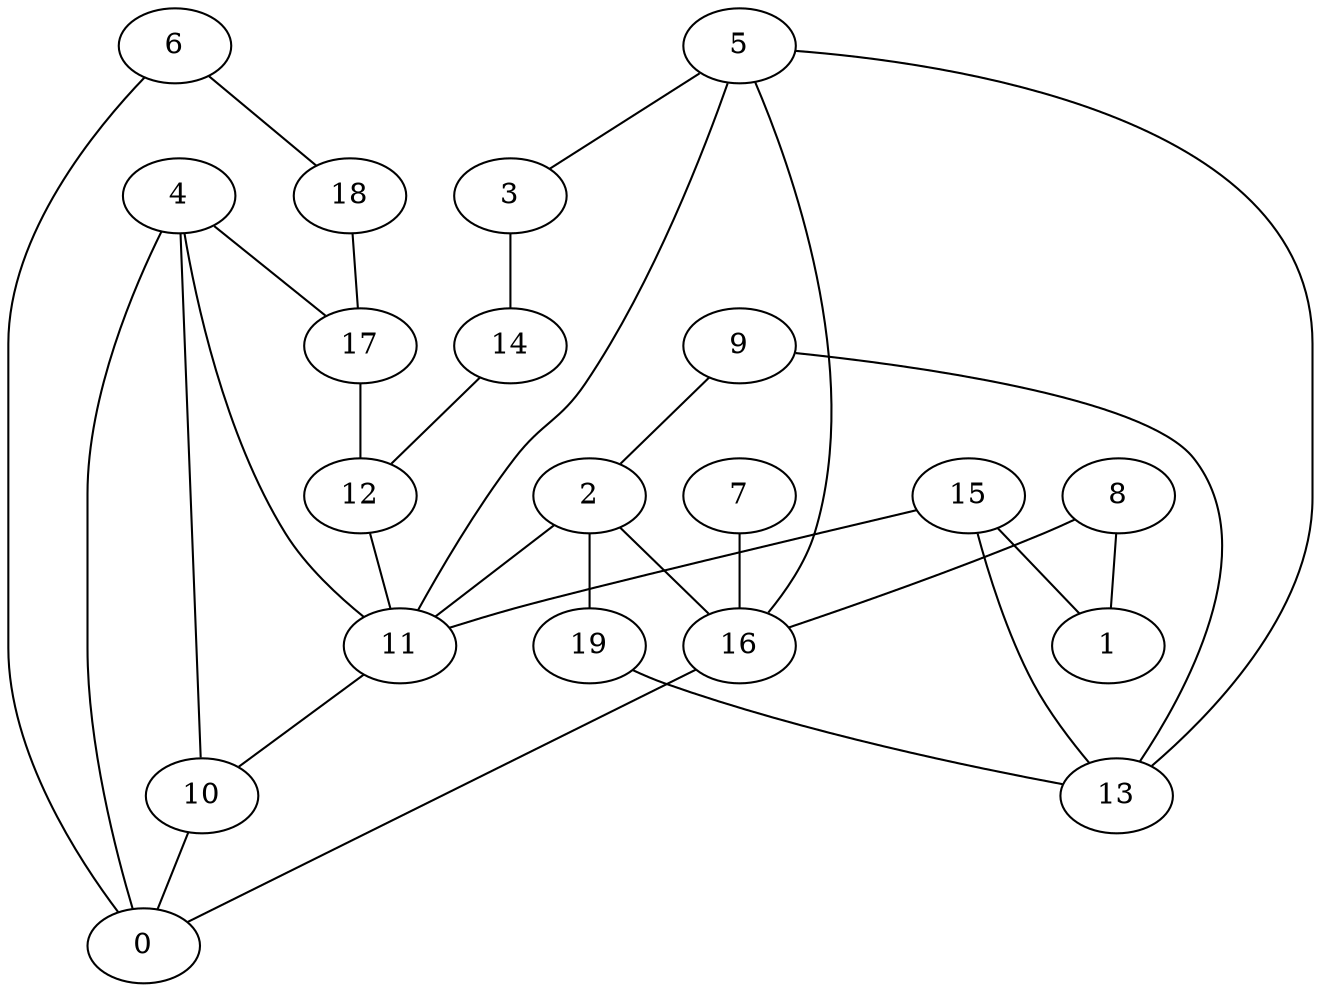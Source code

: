 digraph GG_graph {

subgraph G_graph {
edge [color = black]
"14" -> "12" [dir = none]
"9" -> "13" [dir = none]
"6" -> "0" [dir = none]
"6" -> "18" [dir = none]
"19" -> "13" [dir = none]
"8" -> "16" [dir = none]
"5" -> "3" [dir = none]
"5" -> "13" [dir = none]
"5" -> "11" [dir = none]
"5" -> "16" [dir = none]
"18" -> "17" [dir = none]
"11" -> "10" [dir = none]
"2" -> "16" [dir = none]
"15" -> "1" [dir = none]
"15" -> "11" [dir = none]
"4" -> "17" [dir = none]
"4" -> "10" [dir = none]
"12" -> "11" [dir = none]
"7" -> "16" [dir = none]
"3" -> "14" [dir = none]
"15" -> "13" [dir = none]
"2" -> "19" [dir = none]
"10" -> "0" [dir = none]
"4" -> "11" [dir = none]
"17" -> "12" [dir = none]
"16" -> "0" [dir = none]
"8" -> "1" [dir = none]
"4" -> "0" [dir = none]
"9" -> "2" [dir = none]
"2" -> "11" [dir = none]
}

}
